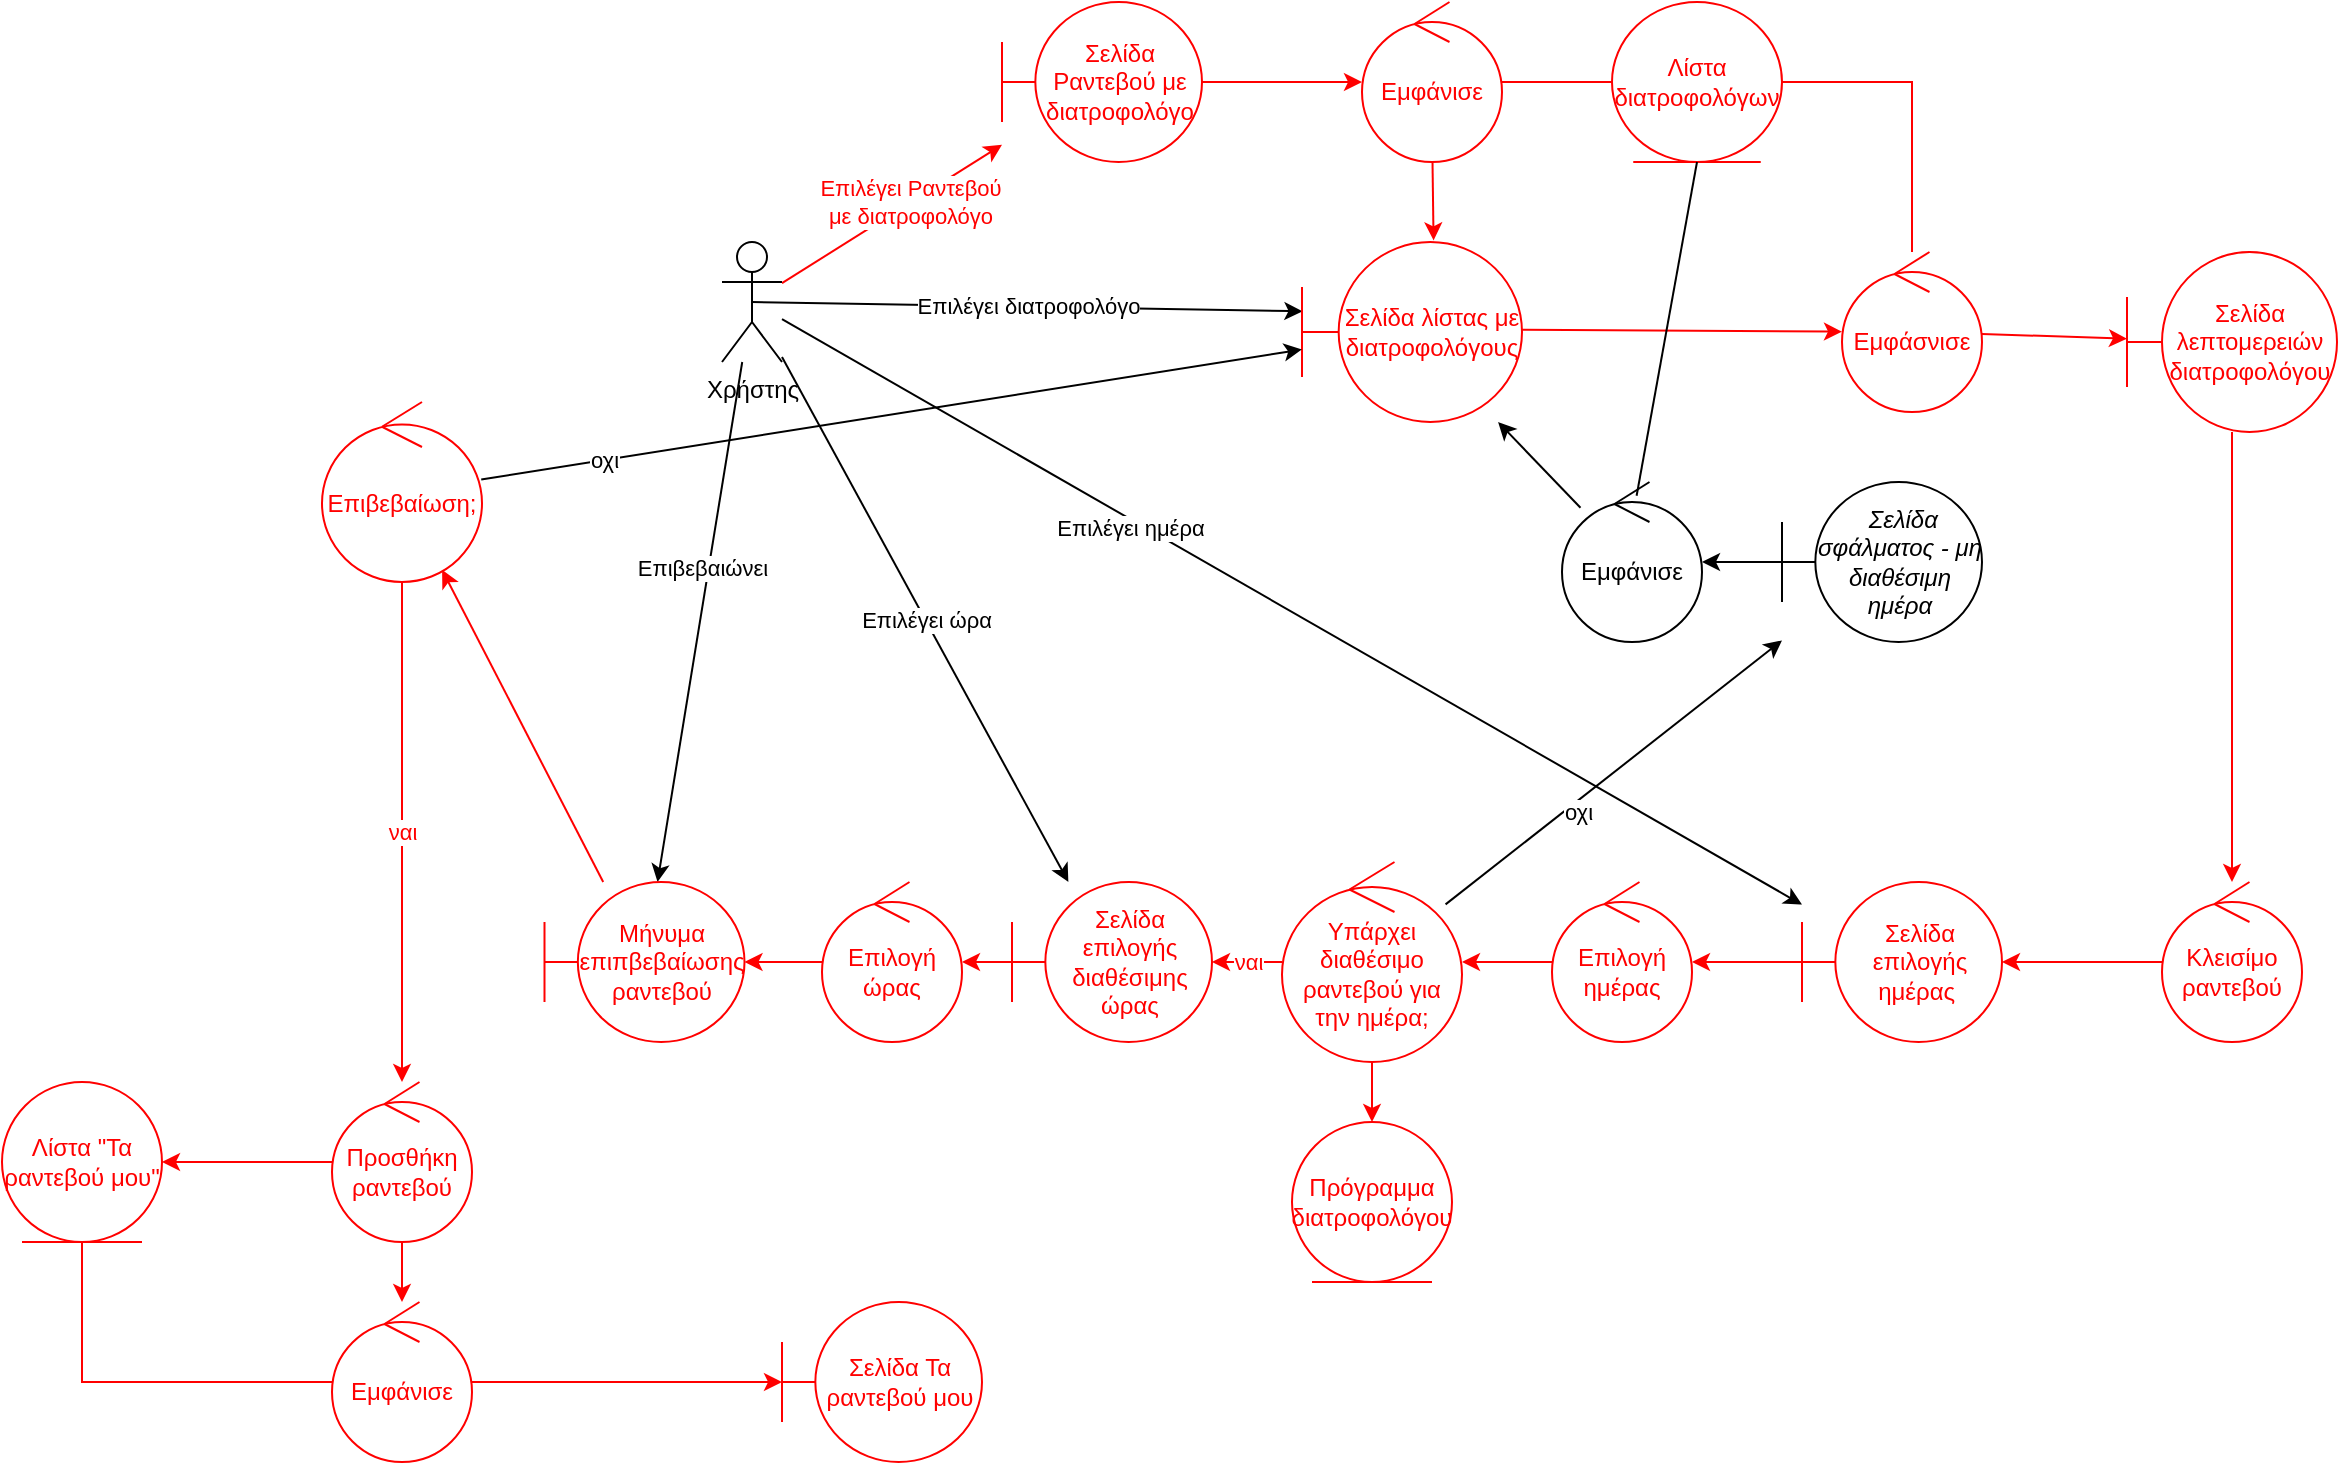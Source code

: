 <mxfile version="21.2.9" type="device">
  <diagram name="Σελίδα-1" id="h-o1yX0LM2CVH-15DDE9">
    <mxGraphModel dx="3054" dy="721" grid="1" gridSize="10" guides="1" tooltips="1" connect="1" arrows="1" fold="1" page="1" pageScale="1" pageWidth="1654" pageHeight="1169" math="0" shadow="0">
      <root>
        <mxCell id="0" />
        <mxCell id="1" parent="0" />
        <mxCell id="8t45LIVKKecfM5tV3rzv-11" value="" style="rounded=0;orthogonalLoop=1;jettySize=auto;html=1;strokeColor=#FF0000;" parent="1" source="8t45LIVKKecfM5tV3rzv-1" target="8t45LIVKKecfM5tV3rzv-10" edge="1">
          <mxGeometry relative="1" as="geometry" />
        </mxCell>
        <mxCell id="8t45LIVKKecfM5tV3rzv-20" value="&lt;font color=&quot;#ff0000&quot;&gt;Επιλέγει Ραντεβού &lt;br&gt;με διατροφολόγο&lt;/font&gt;" style="edgeLabel;html=1;align=center;verticalAlign=middle;resizable=0;points=[];" parent="8t45LIVKKecfM5tV3rzv-11" vertex="1" connectable="0">
          <mxGeometry x="0.169" y="1" relative="1" as="geometry">
            <mxPoint as="offset" />
          </mxGeometry>
        </mxCell>
        <mxCell id="8t45LIVKKecfM5tV3rzv-18" style="rounded=0;orthogonalLoop=1;jettySize=auto;html=1;exitX=0.5;exitY=0.5;exitDx=0;exitDy=0;exitPerimeter=0;entryX=0.002;entryY=0.385;entryDx=0;entryDy=0;entryPerimeter=0;" parent="1" source="8t45LIVKKecfM5tV3rzv-1" target="8t45LIVKKecfM5tV3rzv-15" edge="1">
          <mxGeometry relative="1" as="geometry" />
        </mxCell>
        <mxCell id="8t45LIVKKecfM5tV3rzv-19" value="Επιλέγει διατροφολόγο" style="edgeLabel;html=1;align=center;verticalAlign=middle;resizable=0;points=[];" parent="8t45LIVKKecfM5tV3rzv-18" vertex="1" connectable="0">
          <mxGeometry x="-0.183" relative="1" as="geometry">
            <mxPoint x="25" as="offset" />
          </mxGeometry>
        </mxCell>
        <mxCell id="8t45LIVKKecfM5tV3rzv-58" value="" style="rounded=0;orthogonalLoop=1;jettySize=auto;html=1;" parent="1" source="8t45LIVKKecfM5tV3rzv-1" target="8t45LIVKKecfM5tV3rzv-35" edge="1">
          <mxGeometry relative="1" as="geometry" />
        </mxCell>
        <mxCell id="8t45LIVKKecfM5tV3rzv-60" value="Επιλέγει ημέρα" style="edgeLabel;html=1;align=center;verticalAlign=middle;resizable=0;points=[];" parent="8t45LIVKKecfM5tV3rzv-58" vertex="1" connectable="0">
          <mxGeometry x="-0.312" y="-3" relative="1" as="geometry">
            <mxPoint y="1" as="offset" />
          </mxGeometry>
        </mxCell>
        <mxCell id="8t45LIVKKecfM5tV3rzv-59" value="Επιλέγει ώρα" style="rounded=0;orthogonalLoop=1;jettySize=auto;html=1;" parent="1" source="8t45LIVKKecfM5tV3rzv-1" target="8t45LIVKKecfM5tV3rzv-51" edge="1">
          <mxGeometry relative="1" as="geometry" />
        </mxCell>
        <mxCell id="8t45LIVKKecfM5tV3rzv-62" value="" style="rounded=0;orthogonalLoop=1;jettySize=auto;html=1;" parent="1" source="8t45LIVKKecfM5tV3rzv-1" target="8t45LIVKKecfM5tV3rzv-61" edge="1">
          <mxGeometry relative="1" as="geometry" />
        </mxCell>
        <mxCell id="8t45LIVKKecfM5tV3rzv-63" value="Επιβεβαιώνει" style="edgeLabel;html=1;align=center;verticalAlign=middle;resizable=0;points=[];" parent="8t45LIVKKecfM5tV3rzv-62" vertex="1" connectable="0">
          <mxGeometry x="-0.202" y="-4" relative="1" as="geometry">
            <mxPoint as="offset" />
          </mxGeometry>
        </mxCell>
        <mxCell id="8t45LIVKKecfM5tV3rzv-1" value="Χρήστης" style="shape=umlActor;verticalLabelPosition=bottom;verticalAlign=top;html=1;" parent="1" vertex="1">
          <mxGeometry x="210" y="230" width="30" height="60" as="geometry" />
        </mxCell>
        <mxCell id="8t45LIVKKecfM5tV3rzv-13" value="" style="rounded=0;orthogonalLoop=1;jettySize=auto;html=1;strokeColor=#FF0000;" parent="1" source="8t45LIVKKecfM5tV3rzv-10" target="8t45LIVKKecfM5tV3rzv-12" edge="1">
          <mxGeometry relative="1" as="geometry" />
        </mxCell>
        <mxCell id="8t45LIVKKecfM5tV3rzv-10" value="&lt;font color=&quot;#ff0000&quot;&gt;Σελίδα Ραντεβού με διατροφολόγο&lt;/font&gt;" style="shape=umlBoundary;whiteSpace=wrap;html=1;strokeColor=#ff0000;" parent="1" vertex="1">
          <mxGeometry x="350" y="110" width="100" height="80" as="geometry" />
        </mxCell>
        <mxCell id="8t45LIVKKecfM5tV3rzv-16" value="" style="rounded=0;orthogonalLoop=1;jettySize=auto;html=1;entryX=0.598;entryY=-0.009;entryDx=0;entryDy=0;entryPerimeter=0;strokeColor=#FF0000;" parent="1" source="8t45LIVKKecfM5tV3rzv-12" target="8t45LIVKKecfM5tV3rzv-15" edge="1">
          <mxGeometry relative="1" as="geometry" />
        </mxCell>
        <mxCell id="nq9A-FR5VK5_rEz01Uaj-2" value="" style="edgeStyle=orthogonalEdgeStyle;rounded=0;orthogonalLoop=1;jettySize=auto;html=1;strokeColor=#FF0000;endArrow=none;endFill=0;" edge="1" parent="1" source="8t45LIVKKecfM5tV3rzv-12" target="8t45LIVKKecfM5tV3rzv-29">
          <mxGeometry relative="1" as="geometry" />
        </mxCell>
        <mxCell id="8t45LIVKKecfM5tV3rzv-12" value="&lt;font color=&quot;#ff0000&quot;&gt;Εμφάνισε&lt;/font&gt;" style="ellipse;shape=umlControl;whiteSpace=wrap;html=1;strokeColor=#ff0000;" parent="1" vertex="1">
          <mxGeometry x="530" y="110" width="70" height="80" as="geometry" />
        </mxCell>
        <mxCell id="8t45LIVKKecfM5tV3rzv-15" value="&lt;font color=&quot;#ff0000&quot;&gt;Σελίδα λίστας με διατροφολόγους&lt;/font&gt;" style="shape=umlBoundary;whiteSpace=wrap;html=1;strokeColor=#FF0000;" parent="1" vertex="1">
          <mxGeometry x="500" y="230" width="110" height="90" as="geometry" />
        </mxCell>
        <mxCell id="8t45LIVKKecfM5tV3rzv-28" value="" style="rounded=0;orthogonalLoop=1;jettySize=auto;html=1;exitX=0.999;exitY=0.488;exitDx=0;exitDy=0;exitPerimeter=0;strokeColor=#FF0000;" parent="1" source="8t45LIVKKecfM5tV3rzv-15" target="8t45LIVKKecfM5tV3rzv-27" edge="1">
          <mxGeometry relative="1" as="geometry">
            <mxPoint x="693.099" y="208.003" as="sourcePoint" />
          </mxGeometry>
        </mxCell>
        <mxCell id="8t45LIVKKecfM5tV3rzv-36" value="" style="rounded=0;orthogonalLoop=1;jettySize=auto;html=1;strokeColor=#FF0000;" parent="1" source="8t45LIVKKecfM5tV3rzv-26" target="8t45LIVKKecfM5tV3rzv-34" edge="1">
          <mxGeometry relative="1" as="geometry" />
        </mxCell>
        <mxCell id="8t45LIVKKecfM5tV3rzv-26" value="&lt;font color=&quot;#ff0000&quot;&gt;Σελίδα λεπτομερειών διατροφολόγου&lt;/font&gt;" style="shape=umlBoundary;whiteSpace=wrap;html=1;strokeColor=#FF0000;" parent="1" vertex="1">
          <mxGeometry x="912.5" y="235" width="105" height="90" as="geometry" />
        </mxCell>
        <mxCell id="8t45LIVKKecfM5tV3rzv-33" value="" style="rounded=0;orthogonalLoop=1;jettySize=auto;html=1;strokeColor=#FF0000;" parent="1" source="8t45LIVKKecfM5tV3rzv-27" target="8t45LIVKKecfM5tV3rzv-26" edge="1">
          <mxGeometry relative="1" as="geometry" />
        </mxCell>
        <mxCell id="8t45LIVKKecfM5tV3rzv-27" value="&lt;font color=&quot;#ff0000&quot;&gt;Εμφάσνισε&lt;/font&gt;" style="ellipse;shape=umlControl;whiteSpace=wrap;html=1;strokeColor=#FF0000;" parent="1" vertex="1">
          <mxGeometry x="770" y="235" width="70" height="80" as="geometry" />
        </mxCell>
        <mxCell id="nq9A-FR5VK5_rEz01Uaj-3" value="" style="edgeStyle=orthogonalEdgeStyle;rounded=0;orthogonalLoop=1;jettySize=auto;html=1;strokeColor=#FF0000;endArrow=none;endFill=0;" edge="1" parent="1" source="8t45LIVKKecfM5tV3rzv-29" target="8t45LIVKKecfM5tV3rzv-27">
          <mxGeometry relative="1" as="geometry" />
        </mxCell>
        <mxCell id="8t45LIVKKecfM5tV3rzv-29" value="&lt;font color=&quot;#ff0000&quot;&gt;Λίστα διατροφολόγων&lt;/font&gt;" style="ellipse;shape=umlEntity;whiteSpace=wrap;html=1;strokeColor=#FF0000;" parent="1" vertex="1">
          <mxGeometry x="655" y="110" width="85" height="80" as="geometry" />
        </mxCell>
        <mxCell id="8t45LIVKKecfM5tV3rzv-37" value="" style="edgeStyle=orthogonalEdgeStyle;rounded=0;orthogonalLoop=1;jettySize=auto;html=1;strokeColor=#FF0000;" parent="1" source="8t45LIVKKecfM5tV3rzv-34" target="8t45LIVKKecfM5tV3rzv-35" edge="1">
          <mxGeometry relative="1" as="geometry" />
        </mxCell>
        <mxCell id="8t45LIVKKecfM5tV3rzv-34" value="&lt;font color=&quot;#ff0000&quot;&gt;Κλεισίμο ραντεβού&lt;/font&gt;" style="ellipse;shape=umlControl;whiteSpace=wrap;html=1;strokeColor=#FF0000;" parent="1" vertex="1">
          <mxGeometry x="930" y="550" width="70" height="80" as="geometry" />
        </mxCell>
        <mxCell id="8t45LIVKKecfM5tV3rzv-41" value="" style="edgeStyle=orthogonalEdgeStyle;rounded=0;orthogonalLoop=1;jettySize=auto;html=1;strokeColor=#FF0000;" parent="1" source="8t45LIVKKecfM5tV3rzv-35" target="8t45LIVKKecfM5tV3rzv-39" edge="1">
          <mxGeometry relative="1" as="geometry" />
        </mxCell>
        <mxCell id="8t45LIVKKecfM5tV3rzv-35" value="&lt;font color=&quot;#ff0000&quot;&gt;Σελίδα επιλογής ημέρας&amp;nbsp;&lt;/font&gt;" style="shape=umlBoundary;whiteSpace=wrap;html=1;strokeColor=#FF0000;" parent="1" vertex="1">
          <mxGeometry x="750" y="550" width="100" height="80" as="geometry" />
        </mxCell>
        <mxCell id="8t45LIVKKecfM5tV3rzv-42" value="" style="edgeStyle=orthogonalEdgeStyle;rounded=0;orthogonalLoop=1;jettySize=auto;html=1;strokeColor=#FF0000;" parent="1" source="8t45LIVKKecfM5tV3rzv-39" target="8t45LIVKKecfM5tV3rzv-40" edge="1">
          <mxGeometry relative="1" as="geometry" />
        </mxCell>
        <mxCell id="8t45LIVKKecfM5tV3rzv-39" value="&lt;font color=&quot;#ff0000&quot;&gt;Επιλογή ημέρας&lt;/font&gt;" style="ellipse;shape=umlControl;whiteSpace=wrap;html=1;strokeColor=#FF0000;" parent="1" vertex="1">
          <mxGeometry x="625" y="550" width="70" height="80" as="geometry" />
        </mxCell>
        <mxCell id="8t45LIVKKecfM5tV3rzv-44" value="" style="rounded=0;orthogonalLoop=1;jettySize=auto;html=1;entryX=0.5;entryY=0;entryDx=0;entryDy=0;endArrow=classic;endFill=1;strokeColor=#FF0000;" parent="1" source="8t45LIVKKecfM5tV3rzv-40" target="8t45LIVKKecfM5tV3rzv-43" edge="1">
          <mxGeometry relative="1" as="geometry">
            <mxPoint x="435" y="440" as="targetPoint" />
          </mxGeometry>
        </mxCell>
        <mxCell id="8t45LIVKKecfM5tV3rzv-46" value="οχι" style="rounded=0;orthogonalLoop=1;jettySize=auto;html=1;" parent="1" source="8t45LIVKKecfM5tV3rzv-40" target="8t45LIVKKecfM5tV3rzv-45" edge="1">
          <mxGeometry x="-0.249" y="-4" relative="1" as="geometry">
            <mxPoint as="offset" />
          </mxGeometry>
        </mxCell>
        <mxCell id="8t45LIVKKecfM5tV3rzv-53" value="&lt;font color=&quot;#ff0000&quot;&gt;ναι&lt;/font&gt;" style="edgeStyle=orthogonalEdgeStyle;rounded=0;orthogonalLoop=1;jettySize=auto;html=1;strokeColor=#FF0000;" parent="1" source="8t45LIVKKecfM5tV3rzv-40" target="8t45LIVKKecfM5tV3rzv-51" edge="1">
          <mxGeometry relative="1" as="geometry">
            <mxPoint x="310" y="590" as="targetPoint" />
          </mxGeometry>
        </mxCell>
        <mxCell id="8t45LIVKKecfM5tV3rzv-40" value="&lt;font color=&quot;#ff0000&quot;&gt;Υπάρχει διαθέσιμο ραντεβού για την ημέρα;&lt;/font&gt;" style="ellipse;shape=umlControl;whiteSpace=wrap;html=1;strokeColor=#FF0000;" parent="1" vertex="1">
          <mxGeometry x="490" y="540" width="90" height="100" as="geometry" />
        </mxCell>
        <mxCell id="8t45LIVKKecfM5tV3rzv-43" value="&lt;font color=&quot;#ff0000&quot;&gt;Πρόγραμμα διατροφολόγου&lt;/font&gt;" style="ellipse;shape=umlEntity;whiteSpace=wrap;html=1;strokeColor=#FF0000;" parent="1" vertex="1">
          <mxGeometry x="495" y="670" width="80" height="80" as="geometry" />
        </mxCell>
        <mxCell id="8t45LIVKKecfM5tV3rzv-49" value="" style="rounded=0;orthogonalLoop=1;jettySize=auto;html=1;" parent="1" source="8t45LIVKKecfM5tV3rzv-45" target="8t45LIVKKecfM5tV3rzv-47" edge="1">
          <mxGeometry relative="1" as="geometry" />
        </mxCell>
        <mxCell id="8t45LIVKKecfM5tV3rzv-45" value="&lt;i&gt;&amp;nbsp;Σελίδα σφάλματος - μη διαθέσιμη ημέρα&lt;/i&gt;" style="shape=umlBoundary;whiteSpace=wrap;html=1;" parent="1" vertex="1">
          <mxGeometry x="740" y="350" width="100" height="80" as="geometry" />
        </mxCell>
        <mxCell id="8t45LIVKKecfM5tV3rzv-50" value="" style="rounded=0;orthogonalLoop=1;jettySize=auto;html=1;" parent="1" source="8t45LIVKKecfM5tV3rzv-47" target="8t45LIVKKecfM5tV3rzv-15" edge="1">
          <mxGeometry relative="1" as="geometry" />
        </mxCell>
        <mxCell id="8t45LIVKKecfM5tV3rzv-47" value="Εμφάνισε" style="ellipse;shape=umlControl;whiteSpace=wrap;html=1;" parent="1" vertex="1">
          <mxGeometry x="630" y="350" width="70" height="80" as="geometry" />
        </mxCell>
        <mxCell id="8t45LIVKKecfM5tV3rzv-56" value="" style="edgeStyle=orthogonalEdgeStyle;rounded=0;orthogonalLoop=1;jettySize=auto;html=1;strokeColor=#FF0000;" parent="1" source="8t45LIVKKecfM5tV3rzv-51" target="8t45LIVKKecfM5tV3rzv-55" edge="1">
          <mxGeometry relative="1" as="geometry" />
        </mxCell>
        <mxCell id="8t45LIVKKecfM5tV3rzv-51" value="&lt;font color=&quot;#ff0000&quot;&gt;Σελίδα επιλογής διαθέσιμης ώρας&lt;/font&gt;" style="shape=umlBoundary;whiteSpace=wrap;html=1;strokeColor=#FF0000;" parent="1" vertex="1">
          <mxGeometry x="355" y="550" width="100" height="80" as="geometry" />
        </mxCell>
        <mxCell id="8t45LIVKKecfM5tV3rzv-64" value="" style="edgeStyle=orthogonalEdgeStyle;rounded=0;orthogonalLoop=1;jettySize=auto;html=1;strokeColor=#FF0000;" parent="1" source="8t45LIVKKecfM5tV3rzv-55" target="8t45LIVKKecfM5tV3rzv-61" edge="1">
          <mxGeometry relative="1" as="geometry" />
        </mxCell>
        <mxCell id="8t45LIVKKecfM5tV3rzv-55" value="&lt;font color=&quot;#ff0000&quot;&gt;Επιλογή ώρας&lt;/font&gt;" style="ellipse;shape=umlControl;whiteSpace=wrap;html=1;strokeColor=#FF0000;" parent="1" vertex="1">
          <mxGeometry x="260" y="550" width="70" height="80" as="geometry" />
        </mxCell>
        <mxCell id="8t45LIVKKecfM5tV3rzv-66" value="" style="rounded=0;orthogonalLoop=1;jettySize=auto;html=1;strokeColor=#FF0000;" parent="1" source="8t45LIVKKecfM5tV3rzv-61" target="8t45LIVKKecfM5tV3rzv-65" edge="1">
          <mxGeometry relative="1" as="geometry" />
        </mxCell>
        <mxCell id="8t45LIVKKecfM5tV3rzv-61" value="&lt;font color=&quot;#ff0000&quot;&gt;Μήνυμα επιπβεβαίωσης ραντεβού&lt;/font&gt;" style="shape=umlBoundary;whiteSpace=wrap;html=1;strokeColor=#FF0000;" parent="1" vertex="1">
          <mxGeometry x="121.25" y="550" width="100" height="80" as="geometry" />
        </mxCell>
        <mxCell id="8t45LIVKKecfM5tV3rzv-67" value="" style="rounded=0;orthogonalLoop=1;jettySize=auto;html=1;" parent="1" source="8t45LIVKKecfM5tV3rzv-65" target="8t45LIVKKecfM5tV3rzv-15" edge="1">
          <mxGeometry relative="1" as="geometry" />
        </mxCell>
        <mxCell id="8t45LIVKKecfM5tV3rzv-68" value="οχι" style="edgeLabel;html=1;align=center;verticalAlign=middle;resizable=0;points=[];" parent="8t45LIVKKecfM5tV3rzv-67" vertex="1" connectable="0">
          <mxGeometry x="-0.704" relative="1" as="geometry">
            <mxPoint as="offset" />
          </mxGeometry>
        </mxCell>
        <mxCell id="8t45LIVKKecfM5tV3rzv-70" value="&lt;font color=&quot;#ff0000&quot;&gt;ναι&lt;/font&gt;" style="edgeStyle=orthogonalEdgeStyle;rounded=0;orthogonalLoop=1;jettySize=auto;html=1;strokeColor=#FF0000;" parent="1" source="8t45LIVKKecfM5tV3rzv-65" target="8t45LIVKKecfM5tV3rzv-69" edge="1">
          <mxGeometry relative="1" as="geometry" />
        </mxCell>
        <mxCell id="8t45LIVKKecfM5tV3rzv-65" value="&lt;font color=&quot;#ff0000&quot;&gt;Επιβεβαίωση;&lt;/font&gt;" style="ellipse;shape=umlControl;whiteSpace=wrap;html=1;strokeColor=#FF0000;" parent="1" vertex="1">
          <mxGeometry x="10" y="310" width="80" height="90" as="geometry" />
        </mxCell>
        <mxCell id="8t45LIVKKecfM5tV3rzv-72" value="" style="edgeStyle=orthogonalEdgeStyle;rounded=0;orthogonalLoop=1;jettySize=auto;html=1;strokeColor=#FF0000;" parent="1" source="8t45LIVKKecfM5tV3rzv-69" target="8t45LIVKKecfM5tV3rzv-71" edge="1">
          <mxGeometry relative="1" as="geometry" />
        </mxCell>
        <mxCell id="-Gl4ABIStuEA5KF3foh7-1" value="" style="edgeStyle=none;rounded=0;orthogonalLoop=1;jettySize=auto;html=1;strokeColor=#FF0000;fontColor=#FF0000;" parent="1" source="8t45LIVKKecfM5tV3rzv-69" target="8t45LIVKKecfM5tV3rzv-75" edge="1">
          <mxGeometry relative="1" as="geometry" />
        </mxCell>
        <mxCell id="8t45LIVKKecfM5tV3rzv-69" value="&lt;font color=&quot;#ff0000&quot;&gt;Προσθήκη ραντεβού&lt;/font&gt;" style="ellipse;shape=umlControl;whiteSpace=wrap;html=1;strokeColor=#FF0000;" parent="1" vertex="1">
          <mxGeometry x="15" y="650" width="70" height="80" as="geometry" />
        </mxCell>
        <mxCell id="8t45LIVKKecfM5tV3rzv-71" value="&lt;font color=&quot;#ff0000&quot;&gt;Λίστα &quot;Τα ραντεβού μου&quot;&lt;/font&gt;" style="ellipse;shape=umlEntity;whiteSpace=wrap;html=1;strokeColor=#FF0000;" parent="1" vertex="1">
          <mxGeometry x="-150" y="650" width="80" height="80" as="geometry" />
        </mxCell>
        <mxCell id="8t45LIVKKecfM5tV3rzv-78" value="" style="edgeStyle=orthogonalEdgeStyle;rounded=0;orthogonalLoop=1;jettySize=auto;html=1;strokeColor=#FF0000;" parent="1" source="8t45LIVKKecfM5tV3rzv-75" target="8t45LIVKKecfM5tV3rzv-77" edge="1">
          <mxGeometry relative="1" as="geometry" />
        </mxCell>
        <mxCell id="nq9A-FR5VK5_rEz01Uaj-1" value="" style="edgeStyle=orthogonalEdgeStyle;rounded=0;orthogonalLoop=1;jettySize=auto;html=1;endArrow=none;endFill=0;strokeColor=#FF0000;" edge="1" parent="1" source="8t45LIVKKecfM5tV3rzv-75" target="8t45LIVKKecfM5tV3rzv-71">
          <mxGeometry relative="1" as="geometry" />
        </mxCell>
        <mxCell id="8t45LIVKKecfM5tV3rzv-75" value="&lt;font color=&quot;#ff0000&quot;&gt;Εμφάνισε&lt;/font&gt;" style="ellipse;shape=umlControl;whiteSpace=wrap;html=1;strokeColor=#FF0000;" parent="1" vertex="1">
          <mxGeometry x="15" y="760" width="70" height="80" as="geometry" />
        </mxCell>
        <mxCell id="8t45LIVKKecfM5tV3rzv-77" value="&lt;font color=&quot;#ff0000&quot;&gt;Σελίδα Τα ραντεβού μου&lt;/font&gt;" style="shape=umlBoundary;whiteSpace=wrap;html=1;strokeColor=#FF0000;" parent="1" vertex="1">
          <mxGeometry x="240" y="760" width="100" height="80" as="geometry" />
        </mxCell>
        <mxCell id="nq9A-FR5VK5_rEz01Uaj-5" value="" style="endArrow=none;html=1;rounded=0;entryX=0.5;entryY=1;entryDx=0;entryDy=0;exitX=0.533;exitY=0.086;exitDx=0;exitDy=0;exitPerimeter=0;" edge="1" parent="1" source="8t45LIVKKecfM5tV3rzv-47" target="8t45LIVKKecfM5tV3rzv-29">
          <mxGeometry width="50" height="50" relative="1" as="geometry">
            <mxPoint x="480" y="480" as="sourcePoint" />
            <mxPoint x="530" y="430" as="targetPoint" />
          </mxGeometry>
        </mxCell>
      </root>
    </mxGraphModel>
  </diagram>
</mxfile>
